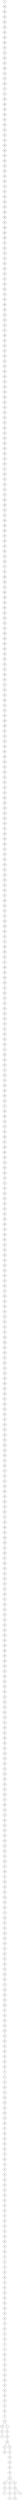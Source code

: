graph DFS_I_grafoGeografico_500_23  {
0;
498;
495;
481;
482;
479;
492;
462;
485;
473;
472;
463;
497;
499;
478;
476;
483;
477;
471;
469;
466;
439;
435;
454;
448;
453;
441;
433;
468;
465;
446;
464;
455;
429;
428;
459;
475;
467;
494;
493;
458;
490;
486;
491;
489;
496;
488;
487;
480;
474;
470;
461;
450;
437;
447;
443;
430;
413;
400;
396;
484;
416;
452;
424;
457;
456;
442;
451;
431;
436;
418;
425;
460;
449;
445;
444;
440;
438;
434;
432;
419;
427;
397;
392;
381;
420;
405;
382;
361;
415;
395;
417;
426;
421;
422;
414;
412;
390;
388;
410;
411;
408;
409;
389;
407;
394;
391;
380;
375;
359;
371;
387;
386;
384;
373;
398;
393;
423;
406;
402;
383;
378;
379;
364;
363;
360;
358;
355;
356;
351;
372;
369;
352;
377;
365;
343;
336;
376;
370;
404;
348;
366;
341;
333;
401;
344;
305;
368;
330;
325;
354;
347;
362;
357;
332;
349;
346;
339;
335;
329;
323;
337;
403;
399;
385;
374;
367;
353;
328;
342;
326;
320;
322;
345;
327;
308;
334;
319;
312;
294;
288;
293;
281;
317;
309;
300;
301;
307;
296;
295;
350;
338;
331;
340;
316;
313;
324;
304;
302;
314;
321;
315;
291;
303;
311;
286;
283;
287;
275;
273;
270;
289;
285;
306;
318;
277;
263;
266;
276;
272;
284;
299;
297;
290;
298;
282;
279;
262;
260;
278;
271;
267;
234;
226;
202;
195;
243;
269;
268;
244;
240;
259;
257;
265;
264;
255;
253;
246;
280;
310;
292;
274;
248;
261;
258;
233;
231;
225;
232;
251;
250;
249;
236;
230;
227;
228;
214;
216;
220;
206;
193;
189;
252;
254;
256;
241;
237;
235;
229;
242;
245;
239;
218;
238;
210;
200;
212;
213;
211;
205;
198;
191;
190;
187;
180;
172;
144;
199;
192;
194;
208;
215;
186;
167;
164;
162;
161;
153;
151;
132;
203;
217;
219;
221;
224;
222;
207;
204;
197;
182;
196;
188;
165;
169;
160;
152;
209;
201;
184;
185;
175;
181;
170;
183;
179;
157;
148;
147;
166;
159;
154;
149;
133;
128;
123;
129;
130;
146;
143;
158;
173;
168;
178;
176;
163;
142;
155;
140;
139;
124;
122;
115;
136;
127;
109;
91;
106;
103;
145;
138;
135;
150;
171;
156;
137;
141;
134;
126;
118;
125;
121;
131;
94;
174;
247;
223;
177;
104;
105;
119;
108;
97;
92;
116;
114;
120;
111;
101;
82;
80;
81;
90;
93;
77;
71;
76;
102;
117;
113;
107;
110;
100;
112;
99;
87;
88;
84;
98;
95;
79;
96;
78;
70;
67;
65;
66;
64;
59;
63;
50;
46;
32;
36;
30;
35;
34;
68;
54;
48;
57;
74;
72;
61;
86;
41;
60;
58;
85;
89;
83;
33;
23;
73;
56;
27;
19;
3;
9;
69;
51;
53;
52;
49;
40;
18;
55;
28;
43;
75;
38;
2;
8;
13;
11;
5;
7;
37;
16;
25;
31;
20;
21;
17;
14;
26;
39;
29;
42;
62;
47;
1;
45;
44;
12;
6;
22;
24;
15;
10;
4;
0 -- 498;
498 -- 495;
495 -- 481;
481 -- 482;
482 -- 479;
479 -- 492;
492 -- 462;
462 -- 485;
485 -- 473;
473 -- 472;
472 -- 463;
463 -- 497;
497 -- 499;
499 -- 478;
478 -- 476;
476 -- 483;
483 -- 477;
477 -- 471;
471 -- 469;
469 -- 466;
466 -- 439;
439 -- 435;
435 -- 454;
454 -- 448;
448 -- 453;
453 -- 441;
441 -- 433;
433 -- 468;
468 -- 465;
465 -- 446;
446 -- 464;
464 -- 455;
455 -- 429;
429 -- 428;
428 -- 459;
459 -- 475;
475 -- 467;
467 -- 494;
494 -- 493;
493 -- 458;
458 -- 490;
490 -- 486;
486 -- 491;
491 -- 489;
489 -- 496;
496 -- 488;
488 -- 487;
487 -- 480;
480 -- 474;
474 -- 470;
470 -- 461;
461 -- 450;
450 -- 437;
437 -- 447;
447 -- 443;
443 -- 430;
430 -- 413;
413 -- 400;
400 -- 396;
396 -- 484;
484 -- 416;
416 -- 452;
452 -- 424;
424 -- 457;
457 -- 456;
456 -- 442;
442 -- 451;
451 -- 431;
431 -- 436;
436 -- 418;
418 -- 425;
425 -- 460;
460 -- 449;
449 -- 445;
445 -- 444;
444 -- 440;
440 -- 438;
438 -- 434;
434 -- 432;
432 -- 419;
419 -- 427;
427 -- 397;
397 -- 392;
392 -- 381;
381 -- 420;
420 -- 405;
405 -- 382;
382 -- 361;
361 -- 415;
415 -- 395;
395 -- 417;
417 -- 426;
426 -- 421;
421 -- 422;
422 -- 414;
414 -- 412;
412 -- 390;
390 -- 388;
388 -- 410;
410 -- 411;
411 -- 408;
408 -- 409;
409 -- 389;
389 -- 407;
407 -- 394;
394 -- 391;
391 -- 380;
380 -- 375;
375 -- 359;
359 -- 371;
371 -- 387;
387 -- 386;
386 -- 384;
384 -- 373;
373 -- 398;
398 -- 393;
393 -- 423;
423 -- 406;
406 -- 402;
402 -- 383;
383 -- 378;
378 -- 379;
379 -- 364;
364 -- 363;
363 -- 360;
360 -- 358;
358 -- 355;
355 -- 356;
356 -- 351;
351 -- 372;
372 -- 369;
369 -- 352;
352 -- 377;
377 -- 365;
365 -- 343;
343 -- 336;
336 -- 376;
376 -- 370;
370 -- 404;
404 -- 348;
348 -- 366;
366 -- 341;
341 -- 333;
333 -- 401;
401 -- 344;
344 -- 305;
305 -- 368;
368 -- 330;
330 -- 325;
325 -- 354;
354 -- 347;
347 -- 362;
362 -- 357;
357 -- 332;
332 -- 349;
349 -- 346;
346 -- 339;
339 -- 335;
335 -- 329;
329 -- 323;
323 -- 337;
337 -- 403;
403 -- 399;
399 -- 385;
385 -- 374;
374 -- 367;
367 -- 353;
353 -- 328;
328 -- 342;
342 -- 326;
326 -- 320;
320 -- 322;
322 -- 345;
345 -- 327;
327 -- 308;
308 -- 334;
334 -- 319;
319 -- 312;
312 -- 294;
294 -- 288;
288 -- 293;
293 -- 281;
281 -- 317;
317 -- 309;
309 -- 300;
300 -- 301;
301 -- 307;
307 -- 296;
296 -- 295;
295 -- 350;
350 -- 338;
338 -- 331;
331 -- 340;
340 -- 316;
316 -- 313;
313 -- 324;
324 -- 304;
304 -- 302;
302 -- 314;
314 -- 321;
321 -- 315;
315 -- 291;
291 -- 303;
303 -- 311;
311 -- 286;
286 -- 283;
283 -- 287;
287 -- 275;
275 -- 273;
273 -- 270;
270 -- 289;
289 -- 285;
285 -- 306;
306 -- 318;
318 -- 277;
277 -- 263;
263 -- 266;
266 -- 276;
276 -- 272;
272 -- 284;
284 -- 299;
299 -- 297;
297 -- 290;
290 -- 298;
298 -- 282;
282 -- 279;
279 -- 262;
262 -- 260;
260 -- 278;
278 -- 271;
271 -- 267;
267 -- 234;
234 -- 226;
226 -- 202;
202 -- 195;
195 -- 243;
243 -- 269;
269 -- 268;
268 -- 244;
244 -- 240;
240 -- 259;
259 -- 257;
257 -- 265;
265 -- 264;
264 -- 255;
255 -- 253;
253 -- 246;
246 -- 280;
280 -- 310;
310 -- 292;
292 -- 274;
274 -- 248;
248 -- 261;
261 -- 258;
258 -- 233;
233 -- 231;
231 -- 225;
225 -- 232;
232 -- 251;
251 -- 250;
250 -- 249;
249 -- 236;
236 -- 230;
230 -- 227;
227 -- 228;
228 -- 214;
214 -- 216;
216 -- 220;
220 -- 206;
206 -- 193;
193 -- 189;
189 -- 252;
252 -- 254;
254 -- 256;
256 -- 241;
241 -- 237;
237 -- 235;
235 -- 229;
229 -- 242;
242 -- 245;
245 -- 239;
239 -- 218;
218 -- 238;
238 -- 210;
210 -- 200;
200 -- 212;
212 -- 213;
213 -- 211;
211 -- 205;
205 -- 198;
198 -- 191;
191 -- 190;
190 -- 187;
187 -- 180;
180 -- 172;
172 -- 144;
144 -- 199;
199 -- 192;
192 -- 194;
194 -- 208;
208 -- 215;
215 -- 186;
186 -- 167;
167 -- 164;
164 -- 162;
162 -- 161;
161 -- 153;
153 -- 151;
151 -- 132;
132 -- 203;
203 -- 217;
217 -- 219;
219 -- 221;
221 -- 224;
224 -- 222;
222 -- 207;
207 -- 204;
204 -- 197;
197 -- 182;
182 -- 196;
196 -- 188;
188 -- 165;
165 -- 169;
169 -- 160;
160 -- 152;
152 -- 209;
209 -- 201;
201 -- 184;
184 -- 185;
185 -- 175;
175 -- 181;
181 -- 170;
170 -- 183;
183 -- 179;
179 -- 157;
157 -- 148;
148 -- 147;
147 -- 166;
166 -- 159;
159 -- 154;
154 -- 149;
149 -- 133;
133 -- 128;
128 -- 123;
123 -- 129;
129 -- 130;
130 -- 146;
146 -- 143;
143 -- 158;
158 -- 173;
173 -- 168;
168 -- 178;
178 -- 176;
176 -- 163;
163 -- 142;
142 -- 155;
155 -- 140;
140 -- 139;
139 -- 124;
124 -- 122;
122 -- 115;
115 -- 136;
136 -- 127;
127 -- 109;
109 -- 91;
91 -- 106;
106 -- 103;
103 -- 145;
145 -- 138;
138 -- 135;
135 -- 150;
150 -- 171;
171 -- 156;
156 -- 137;
137 -- 141;
141 -- 134;
134 -- 126;
126 -- 118;
118 -- 125;
125 -- 121;
121 -- 131;
131 -- 94;
94 -- 174;
174 -- 247;
247 -- 223;
223 -- 177;
177 -- 104;
104 -- 105;
105 -- 119;
119 -- 108;
108 -- 97;
97 -- 92;
92 -- 116;
116 -- 114;
114 -- 120;
120 -- 111;
111 -- 101;
101 -- 82;
82 -- 80;
80 -- 81;
81 -- 90;
90 -- 93;
93 -- 77;
77 -- 71;
71 -- 76;
76 -- 102;
102 -- 117;
117 -- 113;
113 -- 107;
107 -- 110;
110 -- 100;
100 -- 112;
112 -- 99;
99 -- 87;
87 -- 88;
88 -- 84;
84 -- 98;
98 -- 95;
95 -- 79;
79 -- 96;
96 -- 78;
78 -- 70;
70 -- 67;
67 -- 65;
65 -- 66;
66 -- 64;
64 -- 59;
59 -- 63;
63 -- 50;
50 -- 46;
46 -- 32;
32 -- 36;
36 -- 30;
30 -- 35;
35 -- 34;
34 -- 68;
68 -- 54;
54 -- 48;
48 -- 57;
57 -- 74;
74 -- 72;
72 -- 61;
61 -- 86;
86 -- 41;
41 -- 60;
60 -- 58;
58 -- 85;
85 -- 89;
89 -- 83;
83 -- 33;
33 -- 23;
23 -- 73;
73 -- 56;
56 -- 27;
27 -- 19;
19 -- 3;
3 -- 9;
9 -- 69;
69 -- 51;
51 -- 53;
53 -- 52;
52 -- 49;
49 -- 40;
40 -- 18;
18 -- 55;
55 -- 28;
28 -- 43;
43 -- 75;
75 -- 38;
38 -- 2;
2 -- 8;
8 -- 13;
13 -- 11;
11 -- 5;
8 -- 7;
7 -- 37;
37 -- 16;
16 -- 25;
25 -- 31;
31 -- 20;
25 -- 21;
21 -- 17;
17 -- 14;
14 -- 26;
26 -- 39;
39 -- 29;
29 -- 42;
42 -- 62;
62 -- 47;
47 -- 1;
42 -- 45;
45 -- 44;
44 -- 12;
12 -- 6;
42 -- 22;
22 -- 24;
24 -- 15;
15 -- 10;
24 -- 4;
}